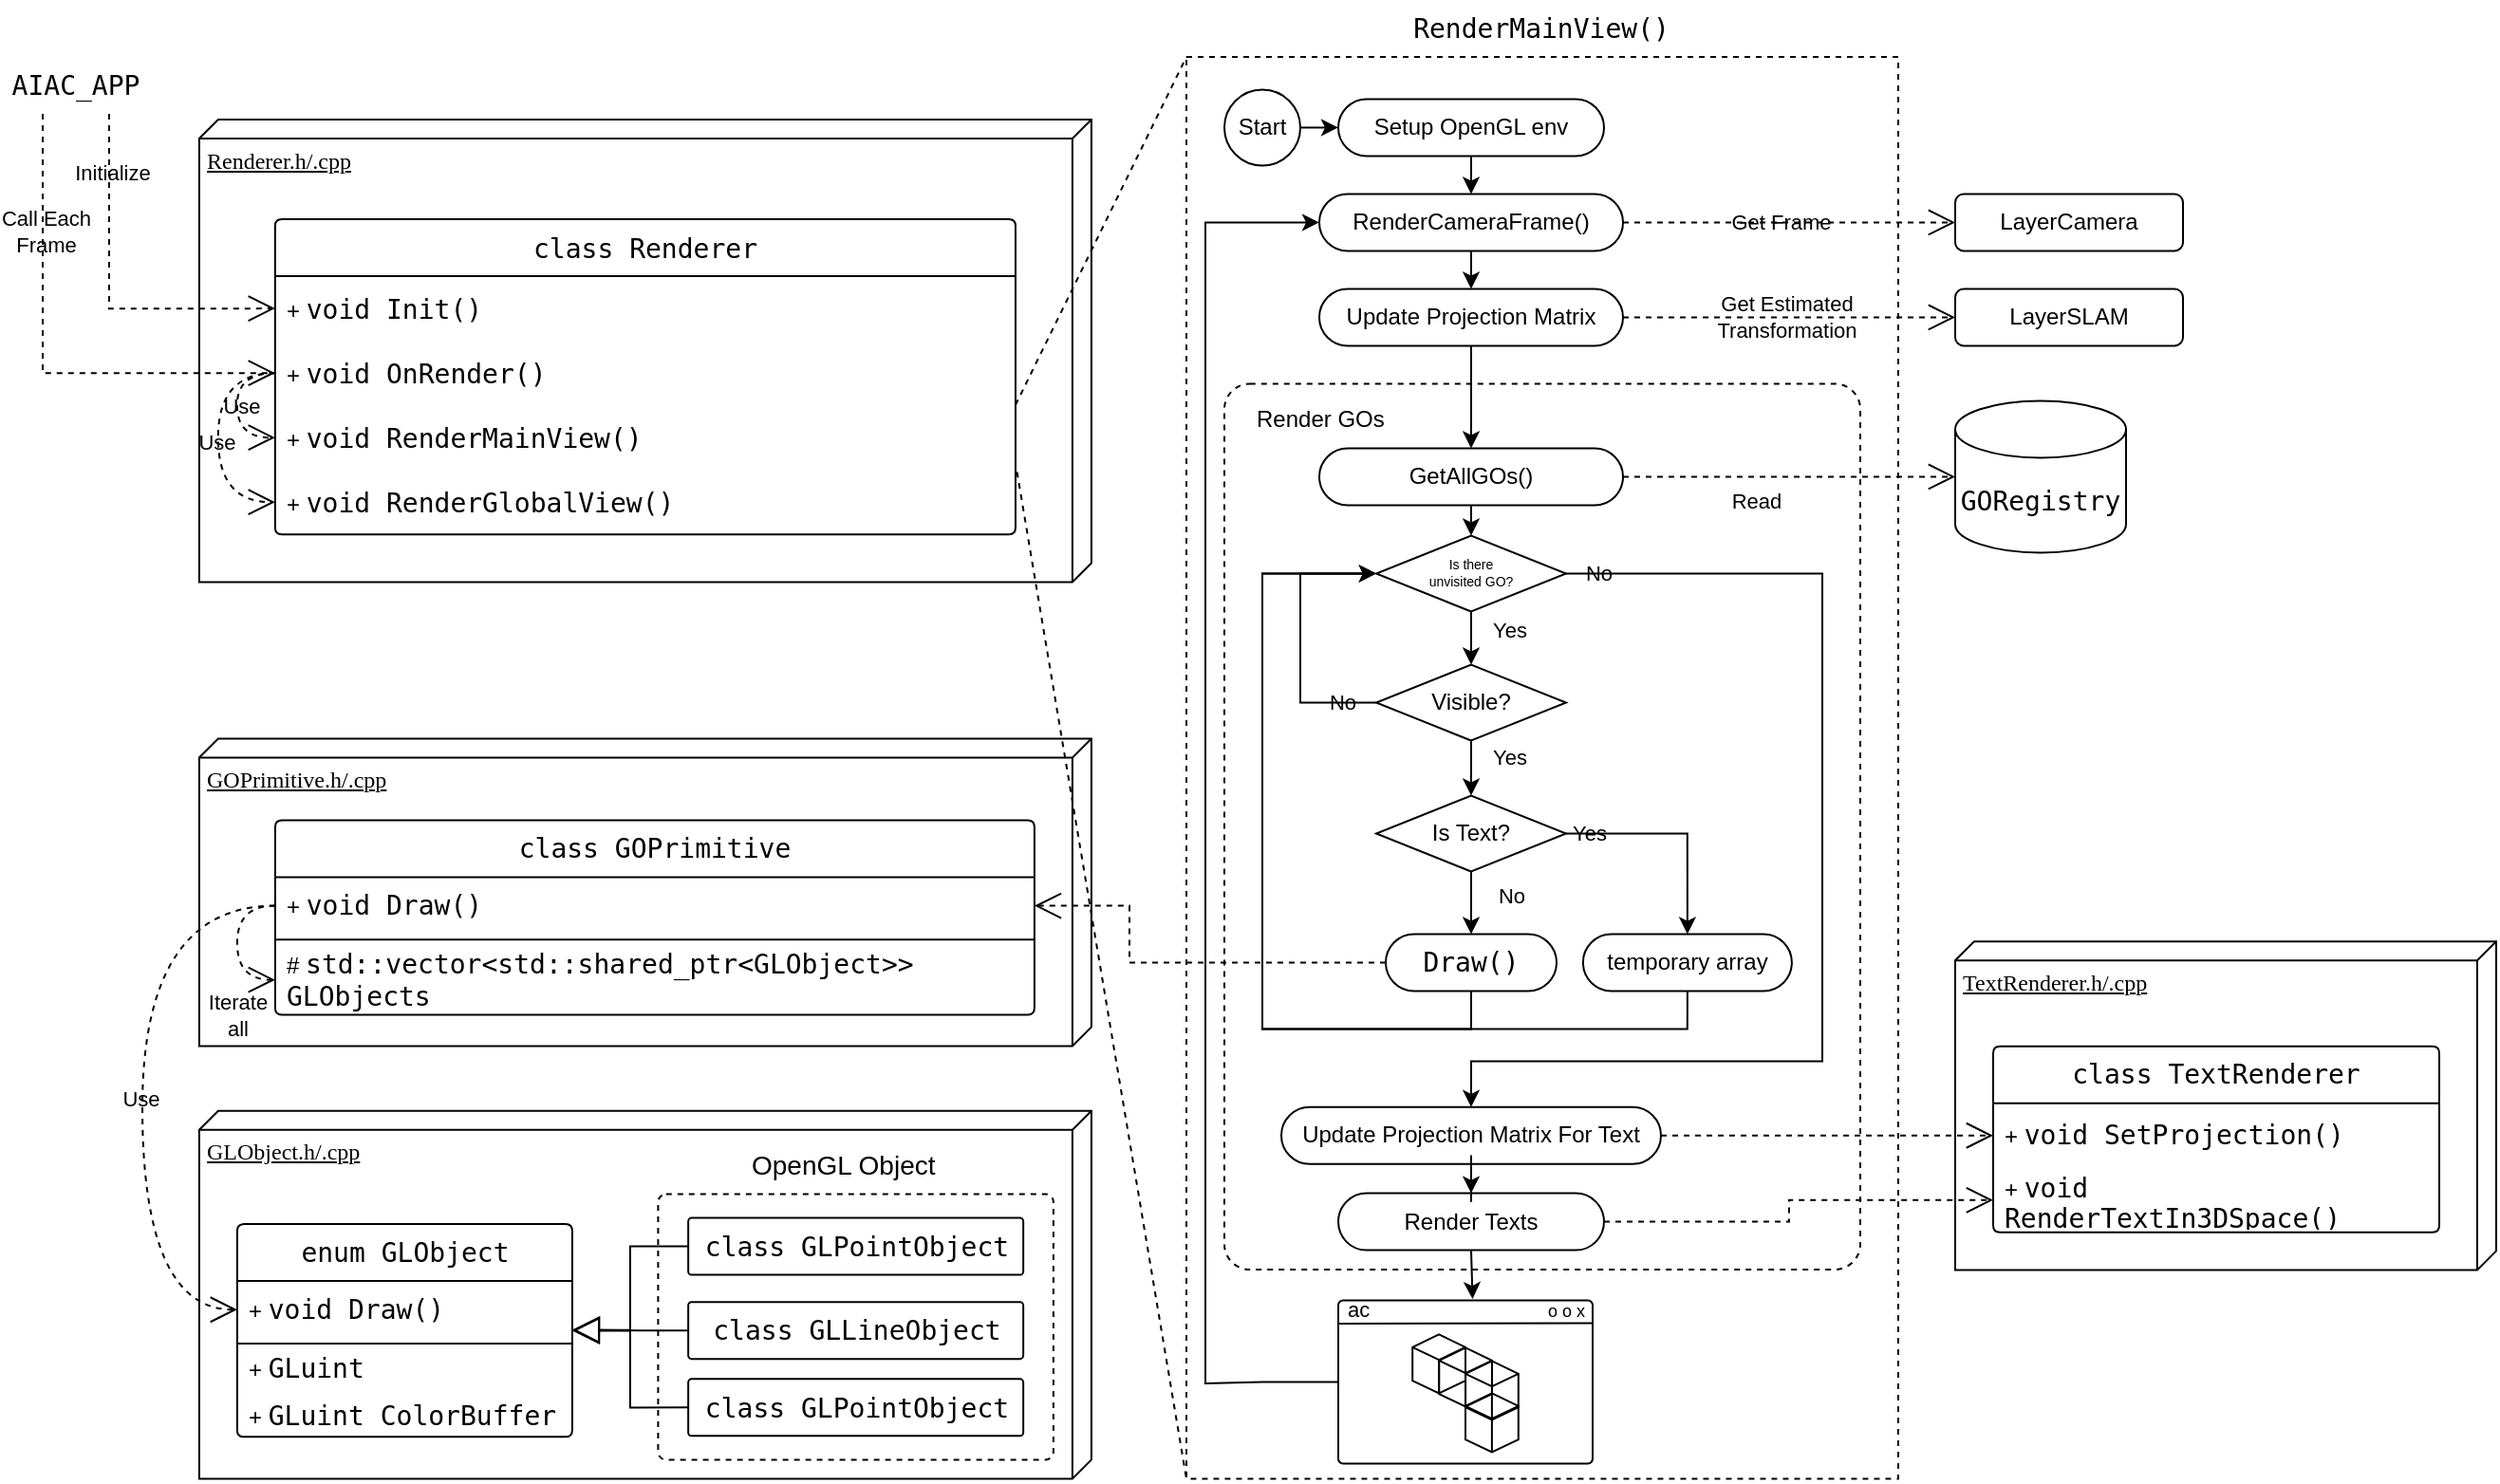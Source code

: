 <mxfile scale="2" border="0">
    <diagram name="第 1 页" id="snpj3ztaKo2k1ySWsPX_">
        <mxGraphModel dx="2196" dy="-54" grid="0" gridSize="10" guides="1" tooltips="1" connect="1" arrows="1" fold="1" page="1" pageScale="1" pageWidth="520" pageHeight="320" background="none" math="0" shadow="0">
            <root>
                <mxCell id="0"/>
                <mxCell id="1" parent="0"/>
                <mxCell id="o_5G32n-oqTmlAOBVCSS-108" value="TextRenderer.h/.cpp" style="verticalAlign=top;align=left;spacingTop=8;spacingLeft=2;spacingRight=12;shape=cube;size=10;direction=south;fontStyle=4;html=1;rounded=0;shadow=0;comic=0;labelBackgroundColor=none;strokeWidth=1;fontFamily=Verdana;fontSize=12;fillColor=none;fontColor=default;" parent="1" vertex="1">
                    <mxGeometry x="525" y="1797.11" width="285" height="173.12" as="geometry"/>
                </mxCell>
                <mxCell id="o_5G32n-oqTmlAOBVCSS-107" value="Renderer.h/.cpp" style="verticalAlign=top;align=left;spacingTop=8;spacingLeft=2;spacingRight=12;shape=cube;size=10;direction=south;fontStyle=4;html=1;rounded=0;shadow=0;comic=0;labelBackgroundColor=none;strokeWidth=1;fontFamily=Verdana;fontSize=12;fillColor=none;fontColor=default;" parent="1" vertex="1">
                    <mxGeometry x="-400.05" y="1364" width="470" height="243.77" as="geometry"/>
                </mxCell>
                <mxCell id="o_5G32n-oqTmlAOBVCSS-69" value="" style="rounded=0;whiteSpace=wrap;html=1;fillColor=none;dashed=1;" parent="1" vertex="1">
                    <mxGeometry x="120" y="1331" width="375" height="749.23" as="geometry"/>
                </mxCell>
                <mxCell id="o_5G32n-oqTmlAOBVCSS-18" value="" style="rounded=1;whiteSpace=wrap;html=1;arcSize=4;dashed=1;fillColor=none;" parent="1" vertex="1">
                    <mxGeometry x="140" y="1503.23" width="335" height="466.77" as="geometry"/>
                </mxCell>
                <mxCell id="o_5G32n-oqTmlAOBVCSS-4" value="LayerCamera" style="rounded=1;whiteSpace=wrap;html=1;fillColor=none;" parent="1" vertex="1">
                    <mxGeometry x="525" y="1403.23" width="120" height="30" as="geometry"/>
                </mxCell>
                <mxCell id="o_5G32n-oqTmlAOBVCSS-5" value="LayerSLAM" style="rounded=1;whiteSpace=wrap;html=1;fillColor=none;" parent="1" vertex="1">
                    <mxGeometry x="525" y="1453.23" width="120" height="30" as="geometry"/>
                </mxCell>
                <mxCell id="o_5G32n-oqTmlAOBVCSS-8" style="edgeStyle=orthogonalEdgeStyle;rounded=0;orthogonalLoop=1;jettySize=auto;html=1;exitX=1;exitY=0.5;exitDx=0;exitDy=0;endArrow=open;endFill=0;endSize=12;dashed=1;" parent="1" source="o_5G32n-oqTmlAOBVCSS-7" target="o_5G32n-oqTmlAOBVCSS-4" edge="1">
                    <mxGeometry relative="1" as="geometry"/>
                </mxCell>
                <mxCell id="o_5G32n-oqTmlAOBVCSS-48" value="Get Frame" style="edgeLabel;html=1;align=center;verticalAlign=middle;resizable=0;points=[];labelBackgroundColor=none;" parent="o_5G32n-oqTmlAOBVCSS-8" connectable="0" vertex="1">
                    <mxGeometry x="0.014" y="-1" relative="1" as="geometry">
                        <mxPoint x="-6" y="-1" as="offset"/>
                    </mxGeometry>
                </mxCell>
                <mxCell id="o_5G32n-oqTmlAOBVCSS-16" style="edgeStyle=orthogonalEdgeStyle;rounded=0;orthogonalLoop=1;jettySize=auto;html=1;exitX=0.5;exitY=1;exitDx=0;exitDy=0;entryX=0.5;entryY=0;entryDx=0;entryDy=0;" parent="1" source="o_5G32n-oqTmlAOBVCSS-7" target="o_5G32n-oqTmlAOBVCSS-14" edge="1">
                    <mxGeometry relative="1" as="geometry"/>
                </mxCell>
                <mxCell id="o_5G32n-oqTmlAOBVCSS-7" value="RenderCameraFrame()" style="rounded=1;whiteSpace=wrap;html=1;arcSize=50;fillColor=none;" parent="1" vertex="1">
                    <mxGeometry x="190" y="1403.23" width="160" height="30" as="geometry"/>
                </mxCell>
                <mxCell id="o_5G32n-oqTmlAOBVCSS-13" style="edgeStyle=orthogonalEdgeStyle;rounded=0;orthogonalLoop=1;jettySize=auto;html=1;exitX=0.5;exitY=1;exitDx=0;exitDy=0;entryX=0.5;entryY=0;entryDx=0;entryDy=0;" parent="1" source="o_5G32n-oqTmlAOBVCSS-9" target="o_5G32n-oqTmlAOBVCSS-7" edge="1">
                    <mxGeometry relative="1" as="geometry"/>
                </mxCell>
                <mxCell id="o_5G32n-oqTmlAOBVCSS-9" value="Setup OpenGL env" style="rounded=1;whiteSpace=wrap;html=1;arcSize=50;fillColor=none;" parent="1" vertex="1">
                    <mxGeometry x="200" y="1353.23" width="140" height="30" as="geometry"/>
                </mxCell>
                <mxCell id="o_5G32n-oqTmlAOBVCSS-15" style="edgeStyle=orthogonalEdgeStyle;rounded=0;orthogonalLoop=1;jettySize=auto;html=1;exitX=1;exitY=0.5;exitDx=0;exitDy=0;entryX=0;entryY=0.5;entryDx=0;entryDy=0;endArrow=open;endFill=0;endSize=12;dashed=1;" parent="1" source="o_5G32n-oqTmlAOBVCSS-14" target="o_5G32n-oqTmlAOBVCSS-5" edge="1">
                    <mxGeometry relative="1" as="geometry"/>
                </mxCell>
                <mxCell id="o_5G32n-oqTmlAOBVCSS-49" value="Get Estimated&lt;div&gt;Transformation&lt;/div&gt;" style="edgeLabel;html=1;align=center;verticalAlign=middle;resizable=0;points=[];labelBackgroundColor=none;" parent="o_5G32n-oqTmlAOBVCSS-15" connectable="0" vertex="1">
                    <mxGeometry x="0.129" y="-3" relative="1" as="geometry">
                        <mxPoint x="-13" y="-3" as="offset"/>
                    </mxGeometry>
                </mxCell>
                <mxCell id="o_5G32n-oqTmlAOBVCSS-29" style="edgeStyle=orthogonalEdgeStyle;rounded=0;orthogonalLoop=1;jettySize=auto;html=1;exitX=0.5;exitY=1;exitDx=0;exitDy=0;" parent="1" source="o_5G32n-oqTmlAOBVCSS-14" target="o_5G32n-oqTmlAOBVCSS-19" edge="1">
                    <mxGeometry relative="1" as="geometry"/>
                </mxCell>
                <mxCell id="o_5G32n-oqTmlAOBVCSS-14" value="Update Projection Matrix" style="rounded=1;whiteSpace=wrap;html=1;arcSize=50;fillColor=none;" parent="1" vertex="1">
                    <mxGeometry x="190" y="1453.23" width="160" height="30" as="geometry"/>
                </mxCell>
                <mxCell id="o_5G32n-oqTmlAOBVCSS-94" style="edgeStyle=orthogonalEdgeStyle;rounded=0;orthogonalLoop=1;jettySize=auto;html=1;exitX=0.5;exitY=1;exitDx=0;exitDy=0;entryX=0.5;entryY=0;entryDx=0;entryDy=0;" parent="1" source="o_5G32n-oqTmlAOBVCSS-19" target="o_5G32n-oqTmlAOBVCSS-85" edge="1">
                    <mxGeometry relative="1" as="geometry"/>
                </mxCell>
                <mxCell id="o_5G32n-oqTmlAOBVCSS-19" value="GetAllGOs()" style="rounded=1;whiteSpace=wrap;html=1;arcSize=50;fillColor=none;" parent="1" vertex="1">
                    <mxGeometry x="190" y="1537.23" width="160" height="30" as="geometry"/>
                </mxCell>
                <mxCell id="o_5G32n-oqTmlAOBVCSS-20" value="&lt;span style=&quot;font-family: &amp;quot;Droid Sans Mono&amp;quot;, monospace, monospace, &amp;quot;UbuntuMono Nerd Font&amp;quot;, Consolas, &amp;quot;Courier New&amp;quot;, monospace; font-size: 14px;&quot;&gt;GORegistry&lt;/span&gt;" style="shape=cylinder3;whiteSpace=wrap;html=1;boundedLbl=1;backgroundOutline=1;size=15;fillColor=none;" parent="1" vertex="1">
                    <mxGeometry x="525" y="1512.23" width="90" height="80" as="geometry"/>
                </mxCell>
                <mxCell id="o_5G32n-oqTmlAOBVCSS-21" style="edgeStyle=orthogonalEdgeStyle;rounded=0;orthogonalLoop=1;jettySize=auto;html=1;exitX=1;exitY=0.5;exitDx=0;exitDy=0;entryX=0;entryY=0.5;entryDx=0;entryDy=0;entryPerimeter=0;dashed=1;endArrow=open;endFill=0;endSize=12;" parent="1" source="o_5G32n-oqTmlAOBVCSS-19" target="o_5G32n-oqTmlAOBVCSS-20" edge="1">
                    <mxGeometry relative="1" as="geometry">
                        <mxPoint x="99.996" y="1552.23" as="targetPoint"/>
                    </mxGeometry>
                </mxCell>
                <mxCell id="o_5G32n-oqTmlAOBVCSS-47" value="Read" style="edgeLabel;html=1;align=center;verticalAlign=middle;resizable=0;points=[];labelBackgroundColor=none;" parent="o_5G32n-oqTmlAOBVCSS-21" connectable="0" vertex="1">
                    <mxGeometry x="0.298" y="-2" relative="1" as="geometry">
                        <mxPoint x="-44" y="11" as="offset"/>
                    </mxGeometry>
                </mxCell>
                <mxCell id="o_5G32n-oqTmlAOBVCSS-22" value="Render GOs" style="text;html=1;align=left;verticalAlign=middle;whiteSpace=wrap;rounded=0;" parent="1" vertex="1">
                    <mxGeometry x="155" y="1507.23" width="173.94" height="30" as="geometry"/>
                </mxCell>
                <mxCell id="o_5G32n-oqTmlAOBVCSS-26" style="edgeStyle=orthogonalEdgeStyle;rounded=0;orthogonalLoop=1;jettySize=auto;html=1;exitX=0;exitY=0.5;exitDx=0;exitDy=0;entryX=0;entryY=0.5;entryDx=0;entryDy=0;" parent="1" source="o_5G32n-oqTmlAOBVCSS-23" target="o_5G32n-oqTmlAOBVCSS-85" edge="1">
                    <mxGeometry relative="1" as="geometry">
                        <mxPoint x="350" y="1598.23" as="targetPoint"/>
                        <Array as="points">
                            <mxPoint x="180" y="1671.23"/>
                            <mxPoint x="180" y="1603.23"/>
                        </Array>
                    </mxGeometry>
                </mxCell>
                <mxCell id="o_5G32n-oqTmlAOBVCSS-27" value="No" style="edgeLabel;html=1;align=center;verticalAlign=middle;resizable=0;points=[];labelBackgroundColor=none;" parent="o_5G32n-oqTmlAOBVCSS-26" connectable="0" vertex="1">
                    <mxGeometry x="-0.716" y="2" relative="1" as="geometry">
                        <mxPoint x="3" y="-2" as="offset"/>
                    </mxGeometry>
                </mxCell>
                <mxCell id="o_5G32n-oqTmlAOBVCSS-31" style="edgeStyle=orthogonalEdgeStyle;rounded=0;orthogonalLoop=1;jettySize=auto;html=1;exitX=0.5;exitY=1;exitDx=0;exitDy=0;entryX=0.5;entryY=0;entryDx=0;entryDy=0;" parent="1" source="o_5G32n-oqTmlAOBVCSS-23" target="o_5G32n-oqTmlAOBVCSS-30" edge="1">
                    <mxGeometry relative="1" as="geometry"/>
                </mxCell>
                <mxCell id="o_5G32n-oqTmlAOBVCSS-32" value="Yes" style="edgeLabel;html=1;align=center;verticalAlign=middle;resizable=0;points=[];labelBackgroundColor=none;" parent="o_5G32n-oqTmlAOBVCSS-31" connectable="0" vertex="1">
                    <mxGeometry x="-0.383" relative="1" as="geometry">
                        <mxPoint x="20" as="offset"/>
                    </mxGeometry>
                </mxCell>
                <mxCell id="o_5G32n-oqTmlAOBVCSS-23" value="Visible?" style="rhombus;whiteSpace=wrap;html=1;flipV=1;flipH=1;fillColor=none;" parent="1" vertex="1">
                    <mxGeometry x="220" y="1651.23" width="100" height="40" as="geometry"/>
                </mxCell>
                <mxCell id="o_5G32n-oqTmlAOBVCSS-25" style="edgeStyle=orthogonalEdgeStyle;rounded=0;orthogonalLoop=1;jettySize=auto;html=1;exitX=0.5;exitY=1;exitDx=0;exitDy=0;" parent="1" source="o_5G32n-oqTmlAOBVCSS-85" target="o_5G32n-oqTmlAOBVCSS-23" edge="1">
                    <mxGeometry relative="1" as="geometry"/>
                </mxCell>
                <mxCell id="o_5G32n-oqTmlAOBVCSS-91" value="Yes" style="edgeLabel;html=1;align=center;verticalAlign=middle;resizable=0;points=[];labelBackgroundColor=none;" parent="o_5G32n-oqTmlAOBVCSS-25" connectable="0" vertex="1">
                    <mxGeometry x="0.383" y="-1" relative="1" as="geometry">
                        <mxPoint x="21" y="-2" as="offset"/>
                    </mxGeometry>
                </mxCell>
                <mxCell id="o_5G32n-oqTmlAOBVCSS-40" style="edgeStyle=orthogonalEdgeStyle;rounded=0;orthogonalLoop=1;jettySize=auto;html=1;exitX=0.5;exitY=1;exitDx=0;exitDy=0;entryX=0.5;entryY=0;entryDx=0;entryDy=0;" parent="1" source="o_5G32n-oqTmlAOBVCSS-30" target="o_5G32n-oqTmlAOBVCSS-39" edge="1">
                    <mxGeometry relative="1" as="geometry"/>
                </mxCell>
                <mxCell id="o_5G32n-oqTmlAOBVCSS-46" value="No" style="edgeLabel;html=1;align=center;verticalAlign=middle;resizable=0;points=[];labelBackgroundColor=none;" parent="o_5G32n-oqTmlAOBVCSS-40" connectable="0" vertex="1">
                    <mxGeometry x="-0.256" y="1" relative="1" as="geometry">
                        <mxPoint x="20" as="offset"/>
                    </mxGeometry>
                </mxCell>
                <mxCell id="o_5G32n-oqTmlAOBVCSS-43" style="edgeStyle=orthogonalEdgeStyle;rounded=0;orthogonalLoop=1;jettySize=auto;html=1;exitX=1;exitY=0.5;exitDx=0;exitDy=0;entryX=0.5;entryY=0;entryDx=0;entryDy=0;" parent="1" source="o_5G32n-oqTmlAOBVCSS-30" target="o_5G32n-oqTmlAOBVCSS-38" edge="1">
                    <mxGeometry relative="1" as="geometry"/>
                </mxCell>
                <mxCell id="o_5G32n-oqTmlAOBVCSS-45" value="Yes" style="edgeLabel;html=1;align=center;verticalAlign=middle;resizable=0;points=[];labelBackgroundColor=none;" parent="o_5G32n-oqTmlAOBVCSS-43" connectable="0" vertex="1">
                    <mxGeometry x="-0.367" y="2" relative="1" as="geometry">
                        <mxPoint x="-25" y="2" as="offset"/>
                    </mxGeometry>
                </mxCell>
                <mxCell id="o_5G32n-oqTmlAOBVCSS-30" value="Is Text?" style="rhombus;whiteSpace=wrap;html=1;flipV=1;flipH=1;fillColor=none;" parent="1" vertex="1">
                    <mxGeometry x="220" y="1720.23" width="100" height="40" as="geometry"/>
                </mxCell>
                <mxCell id="o_5G32n-oqTmlAOBVCSS-42" style="edgeStyle=orthogonalEdgeStyle;rounded=0;orthogonalLoop=1;jettySize=auto;html=1;exitX=0.5;exitY=1;exitDx=0;exitDy=0;entryX=0;entryY=0.5;entryDx=0;entryDy=0;" parent="1" source="o_5G32n-oqTmlAOBVCSS-38" target="o_5G32n-oqTmlAOBVCSS-85" edge="1">
                    <mxGeometry relative="1" as="geometry">
                        <mxPoint x="350" y="1590.73" as="targetPoint"/>
                        <Array as="points">
                            <mxPoint x="384" y="1843.23"/>
                            <mxPoint x="160" y="1843.23"/>
                            <mxPoint x="160" y="1603.23"/>
                        </Array>
                    </mxGeometry>
                </mxCell>
                <mxCell id="o_5G32n-oqTmlAOBVCSS-38" value="temporary array" style="rounded=1;whiteSpace=wrap;html=1;arcSize=50;fillColor=none;" parent="1" vertex="1">
                    <mxGeometry x="328.94" y="1793.23" width="110" height="30" as="geometry"/>
                </mxCell>
                <mxCell id="o_5G32n-oqTmlAOBVCSS-41" style="edgeStyle=orthogonalEdgeStyle;rounded=0;orthogonalLoop=1;jettySize=auto;html=1;exitX=0.5;exitY=1;exitDx=0;exitDy=0;entryX=0;entryY=0.5;entryDx=0;entryDy=0;" parent="1" source="o_5G32n-oqTmlAOBVCSS-39" target="o_5G32n-oqTmlAOBVCSS-85" edge="1">
                    <mxGeometry relative="1" as="geometry">
                        <mxPoint x="350" y="1590.73" as="targetPoint"/>
                        <Array as="points">
                            <mxPoint x="270" y="1843.23"/>
                            <mxPoint x="160" y="1843.23"/>
                            <mxPoint x="160" y="1603.23"/>
                        </Array>
                    </mxGeometry>
                </mxCell>
                <mxCell id="bLNUvRQRzBAcGo8U7qjH-90" style="edgeStyle=orthogonalEdgeStyle;rounded=0;orthogonalLoop=1;jettySize=auto;html=1;exitX=0;exitY=0.5;exitDx=0;exitDy=0;entryX=1;entryY=0.5;entryDx=0;entryDy=0;dashed=1;endArrow=open;endFill=0;endSize=12;" parent="1" source="o_5G32n-oqTmlAOBVCSS-39" target="bLNUvRQRzBAcGo8U7qjH-51" edge="1">
                    <mxGeometry relative="1" as="geometry">
                        <Array as="points">
                            <mxPoint x="90" y="1808"/>
                            <mxPoint x="90" y="1778"/>
                        </Array>
                    </mxGeometry>
                </mxCell>
                <mxCell id="o_5G32n-oqTmlAOBVCSS-39" value="&lt;span style=&quot;font-family: &amp;quot;Droid Sans Mono&amp;quot;, monospace, monospace, &amp;quot;UbuntuMono Nerd Font&amp;quot;, Consolas, &amp;quot;Courier New&amp;quot;, monospace; font-size: 14px;&quot;&gt;Draw()&lt;/span&gt;" style="rounded=1;whiteSpace=wrap;html=1;arcSize=50;flipV=1;flipH=1;fillColor=none;" parent="1" vertex="1">
                    <mxGeometry x="225" y="1793.23" width="90" height="30" as="geometry"/>
                </mxCell>
                <mxCell id="o_5G32n-oqTmlAOBVCSS-50" value="&lt;span style=&quot;font-family: &amp;quot;Droid Sans Mono&amp;quot;, &amp;quot;monospace&amp;quot;, monospace, &amp;quot;UbuntuMono Nerd Font&amp;quot;, Consolas, &amp;quot;Courier New&amp;quot;, monospace; font-size: 14px;&quot;&gt;class&amp;nbsp;&lt;/span&gt;&lt;font face=&quot;Droid Sans Mono, monospace, monospace, UbuntuMono Nerd Font, Consolas, Courier New, monospace&quot;&gt;&lt;span style=&quot;font-size: 14px;&quot;&gt;Renderer&lt;/span&gt;&lt;/font&gt;" style="swimlane;fontStyle=0;childLayout=stackLayout;horizontal=1;startSize=30;horizontalStack=0;resizeParent=1;resizeParentMax=0;resizeLast=0;collapsible=1;marginBottom=0;whiteSpace=wrap;html=1;fontColor=default;rounded=1;arcSize=4;swimlaneLine=1;fillColor=none;" parent="1" vertex="1">
                    <mxGeometry x="-360.08" y="1416.55" width="390.06" height="166.082" as="geometry">
                        <mxRectangle x="878" y="661" width="54" height="30" as="alternateBounds"/>
                    </mxGeometry>
                </mxCell>
                <mxCell id="o_5G32n-oqTmlAOBVCSS-51" value="&lt;div style=&quot;&quot;&gt;&lt;span style=&quot;background-color: initial;&quot;&gt;+&amp;nbsp;&lt;/span&gt;&lt;span style=&quot;background-color: initial;&quot;&gt;&lt;font face=&quot;Droid Sans Mono, monospace, monospace, UbuntuMono Nerd Font, Consolas, Courier New, monospace&quot;&gt;&lt;span style=&quot;font-size: 14px;&quot;&gt;void Init()&lt;/span&gt;&lt;/font&gt;&lt;/span&gt;&lt;/div&gt;" style="text;strokeColor=none;fillColor=none;align=left;verticalAlign=middle;spacingLeft=4;spacingRight=4;overflow=hidden;points=[[0,0.5],[1,0.5]];portConstraint=eastwest;rotatable=0;whiteSpace=wrap;html=1;fontColor=default;" parent="o_5G32n-oqTmlAOBVCSS-50" vertex="1">
                    <mxGeometry y="30" width="390.06" height="34.021" as="geometry"/>
                </mxCell>
                <mxCell id="bLNUvRQRzBAcGo8U7qjH-2" style="edgeStyle=orthogonalEdgeStyle;rounded=0;orthogonalLoop=1;jettySize=auto;html=1;exitX=0;exitY=0.5;exitDx=0;exitDy=0;entryX=0;entryY=0.5;entryDx=0;entryDy=0;curved=1;dashed=1;endArrow=open;endFill=0;endSize=12;" parent="o_5G32n-oqTmlAOBVCSS-50" source="bLNUvRQRzBAcGo8U7qjH-1" target="o_5G32n-oqTmlAOBVCSS-52" edge="1">
                    <mxGeometry relative="1" as="geometry">
                        <Array as="points">
                            <mxPoint x="-20" y="81"/>
                            <mxPoint x="-20" y="115"/>
                        </Array>
                    </mxGeometry>
                </mxCell>
                <mxCell id="bLNUvRQRzBAcGo8U7qjH-6" value="Use" style="edgeLabel;html=1;align=center;verticalAlign=middle;resizable=0;points=[];labelBackgroundColor=none;" parent="bLNUvRQRzBAcGo8U7qjH-2" connectable="0" vertex="1">
                    <mxGeometry x="-0.005" y="2" relative="1" as="geometry">
                        <mxPoint as="offset"/>
                    </mxGeometry>
                </mxCell>
                <mxCell id="bLNUvRQRzBAcGo8U7qjH-4" style="edgeStyle=orthogonalEdgeStyle;rounded=0;orthogonalLoop=1;jettySize=auto;html=1;exitX=0;exitY=0.5;exitDx=0;exitDy=0;entryX=0;entryY=0.5;entryDx=0;entryDy=0;curved=1;dashed=1;endArrow=open;endFill=0;endSize=12;" parent="o_5G32n-oqTmlAOBVCSS-50" source="bLNUvRQRzBAcGo8U7qjH-1" target="9At_oX4Ld0F6sZnhP62n-2" edge="1">
                    <mxGeometry relative="1" as="geometry">
                        <Array as="points">
                            <mxPoint x="-30" y="81"/>
                            <mxPoint x="-30" y="149"/>
                        </Array>
                    </mxGeometry>
                </mxCell>
                <mxCell id="bLNUvRQRzBAcGo8U7qjH-5" value="Use" style="edgeLabel;html=1;align=center;verticalAlign=middle;resizable=0;points=[];labelBackgroundColor=none;" parent="bLNUvRQRzBAcGo8U7qjH-4" connectable="0" vertex="1">
                    <mxGeometry x="0.028" y="-1" relative="1" as="geometry">
                        <mxPoint as="offset"/>
                    </mxGeometry>
                </mxCell>
                <mxCell id="bLNUvRQRzBAcGo8U7qjH-1" value="&lt;span style=&quot;text-align: center; background-color: initial;&quot;&gt;+&amp;nbsp;&lt;/span&gt;&lt;span style=&quot;text-align: center; background-color: initial;&quot;&gt;&lt;font face=&quot;Droid Sans Mono, monospace, monospace, UbuntuMono Nerd Font, Consolas, Courier New, monospace&quot;&gt;&lt;span style=&quot;font-size: 14px;&quot;&gt;void OnRender()&lt;/span&gt;&lt;/font&gt;&lt;/span&gt;" style="text;strokeColor=none;fillColor=none;align=left;verticalAlign=middle;spacingLeft=4;spacingRight=4;overflow=hidden;points=[[0,0.5],[1,0.5]];portConstraint=eastwest;rotatable=0;whiteSpace=wrap;html=1;fontColor=default;" parent="o_5G32n-oqTmlAOBVCSS-50" vertex="1">
                    <mxGeometry y="64.021" width="390.06" height="34.021" as="geometry"/>
                </mxCell>
                <mxCell id="o_5G32n-oqTmlAOBVCSS-52" value="&lt;span style=&quot;text-align: center; background-color: initial;&quot;&gt;+&amp;nbsp;&lt;/span&gt;&lt;span style=&quot;text-align: center; background-color: initial;&quot;&gt;&lt;font face=&quot;Droid Sans Mono, monospace, monospace, UbuntuMono Nerd Font, Consolas, Courier New, monospace&quot;&gt;&lt;span style=&quot;font-size: 14px;&quot;&gt;void RenderMainView()&lt;/span&gt;&lt;/font&gt;&lt;/span&gt;" style="text;strokeColor=none;fillColor=none;align=left;verticalAlign=middle;spacingLeft=4;spacingRight=4;overflow=hidden;points=[[0,0.5],[1,0.5]];portConstraint=eastwest;rotatable=0;whiteSpace=wrap;html=1;fontColor=default;" parent="o_5G32n-oqTmlAOBVCSS-50" vertex="1">
                    <mxGeometry y="98.041" width="390.06" height="34.021" as="geometry"/>
                </mxCell>
                <mxCell id="9At_oX4Ld0F6sZnhP62n-2" value="&lt;span style=&quot;text-align: center; background-color: initial;&quot;&gt;+&amp;nbsp;&lt;/span&gt;&lt;span style=&quot;text-align: center; background-color: initial;&quot;&gt;&lt;font face=&quot;Droid Sans Mono, monospace, monospace, UbuntuMono Nerd Font, Consolas, Courier New, monospace&quot;&gt;&lt;span style=&quot;font-size: 14px;&quot;&gt;void RenderGlobalView()&lt;/span&gt;&lt;/font&gt;&lt;/span&gt;" style="text;strokeColor=none;fillColor=none;align=left;verticalAlign=middle;spacingLeft=4;spacingRight=4;overflow=hidden;points=[[0,0.5],[1,0.5]];portConstraint=eastwest;rotatable=0;whiteSpace=wrap;html=1;fontColor=default;" parent="o_5G32n-oqTmlAOBVCSS-50" vertex="1">
                    <mxGeometry y="132.062" width="390.06" height="34.021" as="geometry"/>
                </mxCell>
                <mxCell id="o_5G32n-oqTmlAOBVCSS-57" value="&lt;span style=&quot;font-family: &amp;quot;Droid Sans Mono&amp;quot;, &amp;quot;monospace&amp;quot;, monospace, &amp;quot;UbuntuMono Nerd Font&amp;quot;, Consolas, &amp;quot;Courier New&amp;quot;, monospace; font-size: 14px;&quot;&gt;class Text&lt;/span&gt;&lt;font face=&quot;Droid Sans Mono, monospace, monospace, UbuntuMono Nerd Font, Consolas, Courier New, monospace&quot;&gt;&lt;span style=&quot;font-size: 14px;&quot;&gt;Renderer&lt;/span&gt;&lt;/font&gt;" style="swimlane;fontStyle=0;childLayout=stackLayout;horizontal=1;startSize=30;horizontalStack=0;resizeParent=1;resizeParentMax=0;resizeLast=0;collapsible=1;marginBottom=0;whiteSpace=wrap;html=1;fontColor=default;rounded=1;arcSize=4;swimlaneLine=1;fillColor=none;" parent="1" vertex="1">
                    <mxGeometry x="545" y="1852.37" width="235" height="98.041" as="geometry">
                        <mxRectangle x="878" y="661" width="54" height="30" as="alternateBounds"/>
                    </mxGeometry>
                </mxCell>
                <mxCell id="bLNUvRQRzBAcGo8U7qjH-94" value="&lt;span style=&quot;text-align: center; background-color: initial;&quot;&gt;+&amp;nbsp;&lt;/span&gt;&lt;span style=&quot;text-align: center; background-color: initial;&quot;&gt;&lt;font face=&quot;Droid Sans Mono, monospace, monospace, UbuntuMono Nerd Font, Consolas, Courier New, monospace&quot;&gt;&lt;span style=&quot;font-size: 14px;&quot;&gt;void&amp;nbsp;&lt;/span&gt;&lt;/font&gt;&lt;/span&gt;&lt;font face=&quot;Droid Sans Mono, monospace, monospace, UbuntuMono Nerd Font, Consolas, Courier New, monospace&quot;&gt;&lt;span style=&quot;font-size: 14px;&quot;&gt;SetProjection()&lt;/span&gt;&lt;/font&gt;" style="text;strokeColor=none;fillColor=none;align=left;verticalAlign=middle;spacingLeft=4;spacingRight=4;overflow=hidden;points=[[0,0.5],[1,0.5]];portConstraint=eastwest;rotatable=0;whiteSpace=wrap;html=1;fontColor=default;" parent="o_5G32n-oqTmlAOBVCSS-57" vertex="1">
                    <mxGeometry y="30" width="235" height="34.021" as="geometry"/>
                </mxCell>
                <mxCell id="o_5G32n-oqTmlAOBVCSS-59" value="&lt;span style=&quot;text-align: center; background-color: initial;&quot;&gt;+&amp;nbsp;&lt;/span&gt;&lt;span style=&quot;text-align: center; background-color: initial;&quot;&gt;&lt;font face=&quot;Droid Sans Mono, monospace, monospace, UbuntuMono Nerd Font, Consolas, Courier New, monospace&quot;&gt;&lt;span style=&quot;font-size: 14px;&quot;&gt;void &lt;/span&gt;&lt;/font&gt;&lt;/span&gt;&lt;font face=&quot;Droid Sans Mono, monospace, monospace, UbuntuMono Nerd Font, Consolas, Courier New, monospace&quot;&gt;&lt;span style=&quot;font-size: 14px;&quot;&gt;RenderTextIn3DSpace()&lt;/span&gt;&lt;/font&gt;" style="text;strokeColor=none;fillColor=none;align=left;verticalAlign=middle;spacingLeft=4;spacingRight=4;overflow=hidden;points=[[0,0.5],[1,0.5]];portConstraint=eastwest;rotatable=0;whiteSpace=wrap;html=1;fontColor=default;" parent="o_5G32n-oqTmlAOBVCSS-57" vertex="1">
                    <mxGeometry y="64.021" width="235" height="34.021" as="geometry"/>
                </mxCell>
                <mxCell id="o_5G32n-oqTmlAOBVCSS-74" value="&lt;span style=&quot;font-family: &amp;quot;Droid Sans Mono&amp;quot;, monospace, monospace, &amp;quot;UbuntuMono Nerd Font&amp;quot;, Consolas, &amp;quot;Courier New&amp;quot;, monospace; font-size: 14px;&quot;&gt;RenderMainView()&lt;/span&gt;" style="text;html=1;align=center;verticalAlign=middle;whiteSpace=wrap;rounded=0;" parent="1" vertex="1">
                    <mxGeometry x="234.47" y="1301" width="146.06" height="30" as="geometry"/>
                </mxCell>
                <mxCell id="o_5G32n-oqTmlAOBVCSS-76" value="" style="endArrow=none;dashed=1;html=1;rounded=0;entryX=0;entryY=0;entryDx=0;entryDy=0;exitX=1;exitY=-0.006;exitDx=0;exitDy=0;exitPerimeter=0;" parent="1" source="o_5G32n-oqTmlAOBVCSS-52" target="o_5G32n-oqTmlAOBVCSS-69" edge="1">
                    <mxGeometry width="50" height="50" relative="1" as="geometry">
                        <mxPoint x="170" y="1374" as="sourcePoint"/>
                        <mxPoint x="120" y="1094" as="targetPoint"/>
                    </mxGeometry>
                </mxCell>
                <mxCell id="o_5G32n-oqTmlAOBVCSS-78" value="" style="endArrow=none;dashed=1;html=1;rounded=0;entryX=0;entryY=1;entryDx=0;entryDy=0;exitX=1.002;exitY=1.031;exitDx=0;exitDy=0;exitPerimeter=0;" parent="1" source="o_5G32n-oqTmlAOBVCSS-52" target="o_5G32n-oqTmlAOBVCSS-69" edge="1">
                    <mxGeometry width="50" height="50" relative="1" as="geometry">
                        <mxPoint x="50" y="1228" as="sourcePoint"/>
                        <mxPoint x="130" y="1104" as="targetPoint"/>
                    </mxGeometry>
                </mxCell>
                <mxCell id="o_5G32n-oqTmlAOBVCSS-82" style="edgeStyle=orthogonalEdgeStyle;rounded=0;orthogonalLoop=1;jettySize=auto;html=1;exitX=0.75;exitY=1;exitDx=0;exitDy=0;entryX=0;entryY=0.5;entryDx=0;entryDy=0;dashed=1;endArrow=open;endFill=0;endSize=12;" parent="1" source="o_5G32n-oqTmlAOBVCSS-80" target="o_5G32n-oqTmlAOBVCSS-51" edge="1">
                    <mxGeometry relative="1" as="geometry"/>
                </mxCell>
                <mxCell id="o_5G32n-oqTmlAOBVCSS-100" value="Initialize" style="edgeLabel;html=1;align=center;verticalAlign=middle;resizable=0;points=[];labelBackgroundColor=none;" parent="o_5G32n-oqTmlAOBVCSS-82" connectable="0" vertex="1">
                    <mxGeometry x="-0.601" y="1" relative="1" as="geometry">
                        <mxPoint y="-7" as="offset"/>
                    </mxGeometry>
                </mxCell>
                <mxCell id="o_5G32n-oqTmlAOBVCSS-84" style="edgeStyle=orthogonalEdgeStyle;rounded=0;orthogonalLoop=1;jettySize=auto;html=1;exitX=0.25;exitY=1;exitDx=0;exitDy=0;entryX=0;entryY=0.5;entryDx=0;entryDy=0;dashed=1;endArrow=open;endFill=0;endSize=12;" parent="1" source="o_5G32n-oqTmlAOBVCSS-80" target="bLNUvRQRzBAcGo8U7qjH-1" edge="1">
                    <mxGeometry relative="1" as="geometry"/>
                </mxCell>
                <mxCell id="o_5G32n-oqTmlAOBVCSS-101" value="Call Each&lt;div&gt;Frame&lt;/div&gt;" style="edgeLabel;html=1;align=center;verticalAlign=middle;resizable=0;points=[];labelBackgroundColor=none;" parent="o_5G32n-oqTmlAOBVCSS-84" connectable="0" vertex="1">
                    <mxGeometry x="-0.611" y="1" relative="1" as="geometry">
                        <mxPoint y="11" as="offset"/>
                    </mxGeometry>
                </mxCell>
                <mxCell id="o_5G32n-oqTmlAOBVCSS-80" value="&lt;span style=&quot;color: rgb(0, 0, 0); font-family: &amp;quot;Droid Sans Mono&amp;quot;, monospace, monospace, &amp;quot;UbuntuMono Nerd Font&amp;quot;, Consolas, &amp;quot;Courier New&amp;quot;, monospace; font-size: 14px; font-style: normal; font-variant-ligatures: normal; font-variant-caps: normal; font-weight: 400; letter-spacing: normal; orphans: 2; text-indent: 0px; text-transform: none; widows: 2; word-spacing: 0px; -webkit-text-stroke-width: 0px; white-space: normal; text-decoration-thickness: initial; text-decoration-style: initial; text-decoration-color: initial; float: none; display: inline !important;&quot;&gt;AIAC_APP&lt;/span&gt;" style="text;whiteSpace=wrap;html=1;align=center;labelBackgroundColor=none;" parent="1" vertex="1">
                    <mxGeometry x="-500" y="1331" width="70" height="30" as="geometry"/>
                </mxCell>
                <mxCell id="o_5G32n-oqTmlAOBVCSS-110" style="edgeStyle=orthogonalEdgeStyle;rounded=0;orthogonalLoop=1;jettySize=auto;html=1;exitX=1;exitY=0.5;exitDx=0;exitDy=0;entryX=0.5;entryY=0;entryDx=0;entryDy=0;" parent="1" source="o_5G32n-oqTmlAOBVCSS-85" target="o_5G32n-oqTmlAOBVCSS-109" edge="1">
                    <mxGeometry relative="1" as="geometry">
                        <Array as="points">
                            <mxPoint x="455" y="1603.23"/>
                            <mxPoint x="455" y="1860.23"/>
                            <mxPoint x="270" y="1860.23"/>
                        </Array>
                        <mxPoint x="270" y="1876.23" as="targetPoint"/>
                    </mxGeometry>
                </mxCell>
                <mxCell id="o_5G32n-oqTmlAOBVCSS-115" value="No" style="edgeLabel;html=1;align=center;verticalAlign=middle;resizable=0;points=[];labelBackgroundColor=none;" parent="o_5G32n-oqTmlAOBVCSS-110" connectable="0" vertex="1">
                    <mxGeometry x="-0.838" y="-2" relative="1" as="geometry">
                        <mxPoint x="-32" y="-2" as="offset"/>
                    </mxGeometry>
                </mxCell>
                <mxCell id="o_5G32n-oqTmlAOBVCSS-85" value="Is there&lt;div&gt;unvisited GO?&lt;/div&gt;" style="rhombus;whiteSpace=wrap;html=1;flipV=1;flipH=1;fontSize=7;fillColor=none;" parent="1" vertex="1">
                    <mxGeometry x="220" y="1583.23" width="100" height="40" as="geometry"/>
                </mxCell>
                <mxCell id="o_5G32n-oqTmlAOBVCSS-113" style="edgeStyle=orthogonalEdgeStyle;rounded=0;orthogonalLoop=1;jettySize=auto;html=1;exitX=0.5;exitY=1;exitDx=0;exitDy=0;" parent="1" source="o_5G32n-oqTmlAOBVCSS-109" target="o_5G32n-oqTmlAOBVCSS-111" edge="1">
                    <mxGeometry relative="1" as="geometry"/>
                </mxCell>
                <mxCell id="bLNUvRQRzBAcGo8U7qjH-95" style="edgeStyle=orthogonalEdgeStyle;rounded=0;orthogonalLoop=1;jettySize=auto;html=1;exitX=1;exitY=0.5;exitDx=0;exitDy=0;dashed=1;endArrow=open;endFill=0;endSize=12;" parent="1" source="o_5G32n-oqTmlAOBVCSS-109" target="bLNUvRQRzBAcGo8U7qjH-94" edge="1">
                    <mxGeometry relative="1" as="geometry"/>
                </mxCell>
                <mxCell id="o_5G32n-oqTmlAOBVCSS-109" value="Update Projection Matrix For Text" style="rounded=1;whiteSpace=wrap;html=1;arcSize=50;fillColor=none;" parent="1" vertex="1">
                    <mxGeometry x="170" y="1884.38" width="200" height="30" as="geometry"/>
                </mxCell>
                <mxCell id="o_5G32n-oqTmlAOBVCSS-114" style="edgeStyle=orthogonalEdgeStyle;rounded=0;orthogonalLoop=1;jettySize=auto;html=1;exitX=0.5;exitY=1;exitDx=0;exitDy=0;entryX=0.528;entryY=-0.008;entryDx=0;entryDy=0;entryPerimeter=0;" parent="1" source="o_5G32n-oqTmlAOBVCSS-111" target="3" edge="1">
                    <mxGeometry relative="1" as="geometry">
                        <mxPoint x="270" y="2002.81" as="targetPoint"/>
                    </mxGeometry>
                </mxCell>
                <mxCell id="bLNUvRQRzBAcGo8U7qjH-96" style="edgeStyle=orthogonalEdgeStyle;rounded=0;orthogonalLoop=1;jettySize=auto;html=1;exitX=1;exitY=0.5;exitDx=0;exitDy=0;dashed=1;endArrow=open;endFill=0;endSize=12;" parent="1" source="o_5G32n-oqTmlAOBVCSS-111" target="o_5G32n-oqTmlAOBVCSS-59" edge="1">
                    <mxGeometry relative="1" as="geometry"/>
                </mxCell>
                <mxCell id="o_5G32n-oqTmlAOBVCSS-111" value="Render Texts" style="rounded=1;whiteSpace=wrap;html=1;arcSize=50;flipV=1;flipH=1;fillColor=none;" parent="1" vertex="1">
                    <mxGeometry x="200" y="1929.81" width="140" height="30" as="geometry"/>
                </mxCell>
                <mxCell id="bLNUvRQRzBAcGo8U7qjH-7" value="GOPrimitive.h/.cpp" style="verticalAlign=top;align=left;spacingTop=8;spacingLeft=2;spacingRight=12;shape=cube;size=10;direction=south;fontStyle=4;html=1;rounded=0;shadow=0;comic=0;labelBackgroundColor=none;strokeWidth=1;fontFamily=Verdana;fontSize=12;fillColor=none;fontColor=default;" parent="1" vertex="1">
                    <mxGeometry x="-400.05" y="1690.23" width="470" height="161.96" as="geometry"/>
                </mxCell>
                <mxCell id="bLNUvRQRzBAcGo8U7qjH-37" value="GLObject.h/.cpp" style="verticalAlign=top;align=left;spacingTop=8;spacingLeft=2;spacingRight=12;shape=cube;size=10;direction=south;fontStyle=4;html=1;rounded=0;shadow=0;comic=0;labelBackgroundColor=none;strokeWidth=1;fontFamily=Verdana;fontSize=12;fillColor=none;fontColor=default;" parent="1" vertex="1">
                    <mxGeometry x="-400.05" y="1886.39" width="470" height="193.84" as="geometry"/>
                </mxCell>
                <mxCell id="bLNUvRQRzBAcGo8U7qjH-38" value="" style="rounded=1;whiteSpace=wrap;html=1;dashed=1;strokeWidth=1;perimeterSpacing=5;arcSize=3;fillColor=none;" parent="1" vertex="1">
                    <mxGeometry x="-158.3" y="1930.23" width="208.25" height="140" as="geometry"/>
                </mxCell>
                <mxCell id="bLNUvRQRzBAcGo8U7qjH-43" style="edgeStyle=orthogonalEdgeStyle;rounded=0;orthogonalLoop=1;jettySize=auto;html=1;exitX=0;exitY=0.5;exitDx=0;exitDy=0;entryX=1;entryY=0.5;entryDx=0;entryDy=0;endArrow=block;endFill=0;endSize=12;" parent="1" source="bLNUvRQRzBAcGo8U7qjH-44" edge="1">
                    <mxGeometry relative="1" as="geometry">
                        <Array as="points">
                            <mxPoint x="-173.05" y="1957.23"/>
                            <mxPoint x="-173.05" y="2002.23"/>
                        </Array>
                        <mxPoint x="-203.55" y="2001.828" as="targetPoint"/>
                    </mxGeometry>
                </mxCell>
                <mxCell id="bLNUvRQRzBAcGo8U7qjH-44" value="&lt;span style=&quot;font-family: &amp;quot;Droid Sans Mono&amp;quot;, &amp;quot;monospace&amp;quot;, monospace, &amp;quot;UbuntuMono Nerd Font&amp;quot;, Consolas, &amp;quot;Courier New&amp;quot;, monospace; font-size: 14px;&quot;&gt;class&amp;nbsp;&lt;/span&gt;&lt;span style=&quot;font-family: &amp;quot;Droid Sans Mono&amp;quot;, monospace, monospace, &amp;quot;UbuntuMono Nerd Font&amp;quot;, Consolas, &amp;quot;Courier New&amp;quot;, monospace; font-size: 14px;&quot;&gt;GLPointObject&lt;/span&gt;" style="rounded=1;whiteSpace=wrap;html=1;arcSize=6;fillColor=none;" parent="1" vertex="1">
                    <mxGeometry x="-142.43" y="1942.81" width="176.5" height="30" as="geometry"/>
                </mxCell>
                <mxCell id="bLNUvRQRzBAcGo8U7qjH-45" style="edgeStyle=orthogonalEdgeStyle;rounded=0;orthogonalLoop=1;jettySize=auto;html=1;exitX=0;exitY=0.5;exitDx=0;exitDy=0;endArrow=block;endFill=0;endSize=12;" parent="1" source="bLNUvRQRzBAcGo8U7qjH-46" edge="1">
                    <mxGeometry relative="1" as="geometry">
                        <mxPoint x="-203.55" y="2001.781" as="targetPoint"/>
                    </mxGeometry>
                </mxCell>
                <mxCell id="bLNUvRQRzBAcGo8U7qjH-46" value="&lt;span style=&quot;font-family: &amp;quot;Droid Sans Mono&amp;quot;, &amp;quot;monospace&amp;quot;, monospace, &amp;quot;UbuntuMono Nerd Font&amp;quot;, Consolas, &amp;quot;Courier New&amp;quot;, monospace; font-size: 14px;&quot;&gt;class&amp;nbsp;&lt;/span&gt;&lt;span style=&quot;font-family: &amp;quot;Droid Sans Mono&amp;quot;, monospace, monospace, &amp;quot;UbuntuMono Nerd Font&amp;quot;, Consolas, &amp;quot;Courier New&amp;quot;, monospace; font-size: 14px;&quot;&gt;GLLineObject&lt;/span&gt;" style="rounded=1;whiteSpace=wrap;html=1;arcSize=6;fillColor=none;" parent="1" vertex="1">
                    <mxGeometry x="-142.43" y="1987.11" width="176.5" height="30" as="geometry"/>
                </mxCell>
                <mxCell id="bLNUvRQRzBAcGo8U7qjH-47" style="edgeStyle=orthogonalEdgeStyle;rounded=0;orthogonalLoop=1;jettySize=auto;html=1;exitX=0;exitY=0.5;exitDx=0;exitDy=0;endArrow=block;endFill=0;endSize=12;" parent="1" source="bLNUvRQRzBAcGo8U7qjH-48" edge="1">
                    <mxGeometry relative="1" as="geometry">
                        <Array as="points">
                            <mxPoint x="-173.05" y="2042.23"/>
                            <mxPoint x="-173.05" y="2002.23"/>
                        </Array>
                        <mxPoint x="-203.55" y="2002.216" as="targetPoint"/>
                    </mxGeometry>
                </mxCell>
                <mxCell id="bLNUvRQRzBAcGo8U7qjH-48" value="&lt;span style=&quot;font-family: &amp;quot;Droid Sans Mono&amp;quot;, &amp;quot;monospace&amp;quot;, monospace, &amp;quot;UbuntuMono Nerd Font&amp;quot;, Consolas, &amp;quot;Courier New&amp;quot;, monospace; font-size: 14px;&quot;&gt;class&amp;nbsp;&lt;/span&gt;&lt;span style=&quot;font-family: &amp;quot;Droid Sans Mono&amp;quot;, monospace, monospace, &amp;quot;UbuntuMono Nerd Font&amp;quot;, Consolas, &amp;quot;Courier New&amp;quot;, monospace; font-size: 14px;&quot;&gt;GLPointObject&lt;/span&gt;" style="rounded=1;whiteSpace=wrap;html=1;arcSize=6;fillColor=none;" parent="1" vertex="1">
                    <mxGeometry x="-142.43" y="2027.65" width="176.5" height="30" as="geometry"/>
                </mxCell>
                <mxCell id="bLNUvRQRzBAcGo8U7qjH-49" value="&lt;span style=&quot;color: rgb(0, 0, 0); font-family: Helvetica; font-size: 14px; font-style: normal; font-variant-ligatures: normal; font-variant-caps: normal; font-weight: 400; letter-spacing: normal; orphans: 2; text-align: center; text-indent: 0px; text-transform: none; widows: 2; word-spacing: 0px; -webkit-text-stroke-width: 0px; white-space: normal; text-decoration-thickness: initial; text-decoration-style: initial; text-decoration-color: initial; float: none; display: inline !important;&quot;&gt;OpenGL Object&lt;/span&gt;" style="text;whiteSpace=wrap;html=1;labelBackgroundColor=none;" parent="1" vertex="1">
                    <mxGeometry x="-110.67" y="1900.23" width="113" height="30" as="geometry"/>
                </mxCell>
                <mxCell id="bLNUvRQRzBAcGo8U7qjH-50" value="&lt;span style=&quot;font-family: &amp;quot;Droid Sans Mono&amp;quot;, &amp;quot;monospace&amp;quot;, monospace, &amp;quot;UbuntuMono Nerd Font&amp;quot;, Consolas, &amp;quot;Courier New&amp;quot;, monospace; font-size: 14px;&quot;&gt;class&amp;nbsp;&lt;/span&gt;&lt;font face=&quot;Droid Sans Mono, monospace, monospace, UbuntuMono Nerd Font, Consolas, Courier New, monospace&quot;&gt;&lt;span style=&quot;font-size: 14px;&quot;&gt;GOPrimitive&lt;/span&gt;&lt;/font&gt;" style="swimlane;fontStyle=0;childLayout=stackLayout;horizontal=1;startSize=30;horizontalStack=0;resizeParent=1;resizeParentMax=0;resizeLast=0;collapsible=1;marginBottom=0;whiteSpace=wrap;html=1;fontColor=default;rounded=1;arcSize=4;swimlaneLine=1;fillColor=none;" parent="1" vertex="1">
                    <mxGeometry x="-360.05" y="1733.19" width="400" height="102.536" as="geometry">
                        <mxRectangle x="878" y="661" width="54" height="30" as="alternateBounds"/>
                    </mxGeometry>
                </mxCell>
                <mxCell id="bLNUvRQRzBAcGo8U7qjH-82" style="edgeStyle=orthogonalEdgeStyle;rounded=0;orthogonalLoop=1;jettySize=auto;html=1;exitX=0;exitY=0.5;exitDx=0;exitDy=0;entryX=0;entryY=0.5;entryDx=0;entryDy=0;curved=1;dashed=1;endArrow=open;endFill=0;endSize=12;" parent="bLNUvRQRzBAcGo8U7qjH-50" source="bLNUvRQRzBAcGo8U7qjH-51" target="bLNUvRQRzBAcGo8U7qjH-54" edge="1">
                    <mxGeometry relative="1" as="geometry">
                        <Array as="points">
                            <mxPoint x="-20" y="45"/>
                            <mxPoint x="-20" y="84"/>
                        </Array>
                    </mxGeometry>
                </mxCell>
                <mxCell id="bLNUvRQRzBAcGo8U7qjH-84" value="Iterate&lt;div&gt;all&lt;/div&gt;" style="edgeLabel;html=1;align=center;verticalAlign=middle;resizable=0;points=[];labelBackgroundColor=none;" parent="bLNUvRQRzBAcGo8U7qjH-82" connectable="0" vertex="1">
                    <mxGeometry x="-0.055" y="-3" relative="1" as="geometry">
                        <mxPoint x="3" y="40" as="offset"/>
                    </mxGeometry>
                </mxCell>
                <mxCell id="bLNUvRQRzBAcGo8U7qjH-51" value="&lt;div style=&quot;text-align: center;&quot;&gt;&lt;span style=&quot;background-color: initial;&quot;&gt;+&amp;nbsp;&lt;/span&gt;&lt;span style=&quot;background-color: initial;&quot;&gt;&lt;font face=&quot;Droid Sans Mono, monospace, monospace, UbuntuMono Nerd Font, Consolas, Courier New, monospace&quot;&gt;&lt;span style=&quot;font-size: 14px;&quot;&gt;void Draw()&lt;/span&gt;&lt;/font&gt;&lt;/span&gt;&lt;/div&gt;" style="text;strokeColor=none;fillColor=none;align=left;verticalAlign=middle;spacingLeft=4;spacingRight=4;overflow=hidden;points=[[0,0.5],[1,0.5]];portConstraint=eastwest;rotatable=0;whiteSpace=wrap;html=1;fontColor=default;" parent="bLNUvRQRzBAcGo8U7qjH-50" vertex="1">
                    <mxGeometry y="30" width="400" height="30.155" as="geometry"/>
                </mxCell>
                <mxCell id="bLNUvRQRzBAcGo8U7qjH-70" value="" style="line;strokeWidth=1;fillColor=none;align=left;verticalAlign=middle;spacingTop=-1;spacingLeft=3;spacingRight=3;rotatable=0;labelPosition=right;points=[];portConstraint=eastwest;strokeColor=inherit;" parent="bLNUvRQRzBAcGo8U7qjH-50" vertex="1">
                    <mxGeometry y="60.155" width="400" height="5.571" as="geometry"/>
                </mxCell>
                <mxCell id="bLNUvRQRzBAcGo8U7qjH-54" value="&lt;span style=&quot;background-color: initial; text-align: center;&quot;&gt;#&amp;nbsp;&lt;font face=&quot;Droid Sans Mono, monospace, monospace, UbuntuMono Nerd Font, Consolas, Courier New, monospace&quot;&gt;&lt;span style=&quot;font-size: 14px;&quot;&gt;std::vector&amp;lt;std::shared_ptr&amp;lt;GLObject&amp;gt;&amp;gt; GLObjects&lt;/span&gt;&lt;/font&gt;&lt;/span&gt;" style="text;strokeColor=none;fillColor=none;align=left;verticalAlign=middle;spacingLeft=4;spacingRight=4;overflow=hidden;points=[[0,0.5],[1,0.5]];portConstraint=eastwest;rotatable=0;whiteSpace=wrap;html=1;fontColor=default;" parent="bLNUvRQRzBAcGo8U7qjH-50" vertex="1">
                    <mxGeometry y="65.726" width="400" height="36.81" as="geometry"/>
                </mxCell>
                <mxCell id="bLNUvRQRzBAcGo8U7qjH-55" value="&lt;span style=&quot;font-family: &amp;quot;Droid Sans Mono&amp;quot;, &amp;quot;monospace&amp;quot;, monospace, &amp;quot;UbuntuMono Nerd Font&amp;quot;, Consolas, &amp;quot;Courier New&amp;quot;, monospace; font-size: 14px;&quot;&gt;enum&amp;nbsp;&lt;/span&gt;&lt;font face=&quot;Droid Sans Mono, monospace, monospace, UbuntuMono Nerd Font, Consolas, Courier New, monospace&quot;&gt;&lt;span style=&quot;font-size: 14px;&quot;&gt;GLObject&lt;/span&gt;&lt;/font&gt;" style="swimlane;fontStyle=0;childLayout=stackLayout;horizontal=1;startSize=30;horizontalStack=0;resizeParent=1;resizeParentMax=0;resizeLast=0;collapsible=1;marginBottom=0;whiteSpace=wrap;html=1;fontColor=default;rounded=1;arcSize=4;swimlaneLine=1;fillColor=none;" parent="1" vertex="1">
                    <mxGeometry x="-380.05" y="1946.05" width="176.5" height="112.118" as="geometry">
                        <mxRectangle x="878" y="661" width="54" height="30" as="alternateBounds"/>
                    </mxGeometry>
                </mxCell>
                <mxCell id="bLNUvRQRzBAcGo8U7qjH-69" value="&lt;div style=&quot;text-align: center;&quot;&gt;&lt;span style=&quot;background-color: initial;&quot;&gt;+&amp;nbsp;&lt;/span&gt;&lt;span style=&quot;background-color: initial;&quot;&gt;&lt;font face=&quot;Droid Sans Mono, monospace, monospace, UbuntuMono Nerd Font, Consolas, Courier New, monospace&quot;&gt;&lt;span style=&quot;font-size: 14px;&quot;&gt;void Draw()&lt;/span&gt;&lt;/font&gt;&lt;/span&gt;&lt;/div&gt;" style="text;strokeColor=none;fillColor=none;align=left;verticalAlign=middle;spacingLeft=4;spacingRight=4;overflow=hidden;points=[[0,0.5],[1,0.5]];portConstraint=eastwest;rotatable=0;whiteSpace=wrap;html=1;fontColor=default;" parent="bLNUvRQRzBAcGo8U7qjH-55" vertex="1">
                    <mxGeometry y="30" width="176.5" height="30.155" as="geometry"/>
                </mxCell>
                <mxCell id="bLNUvRQRzBAcGo8U7qjH-53" value="" style="line;strokeWidth=1;fillColor=none;align=left;verticalAlign=middle;spacingTop=-1;spacingLeft=3;spacingRight=3;rotatable=0;labelPosition=right;points=[];portConstraint=eastwest;strokeColor=inherit;" parent="bLNUvRQRzBAcGo8U7qjH-55" vertex="1">
                    <mxGeometry y="60.155" width="176.5" height="5.571" as="geometry"/>
                </mxCell>
                <mxCell id="bLNUvRQRzBAcGo8U7qjH-56" value="&lt;span style=&quot;background-color: initial; text-align: center;&quot;&gt;+&amp;nbsp;&lt;font face=&quot;Droid Sans Mono, monospace, monospace, UbuntuMono Nerd Font, Consolas, Courier New, monospace&quot;&gt;&lt;span style=&quot;font-size: 14px;&quot;&gt;GLuint VertexBuffer&lt;/span&gt;&lt;/font&gt;&lt;/span&gt;" style="text;strokeColor=none;fillColor=none;align=left;verticalAlign=middle;spacingLeft=4;spacingRight=4;overflow=hidden;points=[[0,0.5],[1,0.5]];portConstraint=eastwest;rotatable=0;whiteSpace=wrap;html=1;fontColor=default;" parent="bLNUvRQRzBAcGo8U7qjH-55" vertex="1">
                    <mxGeometry y="65.726" width="176.5" height="23.196" as="geometry"/>
                </mxCell>
                <mxCell id="bLNUvRQRzBAcGo8U7qjH-57" value="&lt;span style=&quot;background-color: initial; text-align: center;&quot;&gt;+&amp;nbsp;&lt;font face=&quot;Droid Sans Mono, monospace, monospace, UbuntuMono Nerd Font, Consolas, Courier New, monospace&quot;&gt;&lt;span style=&quot;font-size: 14px;&quot;&gt;GLuint ColorBuffer&lt;/span&gt;&lt;/font&gt;&lt;/span&gt;" style="text;strokeColor=none;fillColor=none;align=left;verticalAlign=middle;spacingLeft=4;spacingRight=4;overflow=hidden;points=[[0,0.5],[1,0.5]];portConstraint=eastwest;rotatable=0;whiteSpace=wrap;html=1;fontColor=default;" parent="bLNUvRQRzBAcGo8U7qjH-55" vertex="1">
                    <mxGeometry y="88.922" width="176.5" height="23.196" as="geometry"/>
                </mxCell>
                <mxCell id="bLNUvRQRzBAcGo8U7qjH-76" style="edgeStyle=orthogonalEdgeStyle;rounded=0;orthogonalLoop=1;jettySize=auto;html=1;exitX=0;exitY=0.5;exitDx=0;exitDy=0;entryX=0;entryY=0.5;entryDx=0;entryDy=0;curved=1;dashed=1;endArrow=open;endFill=0;endSize=12;" parent="1" source="bLNUvRQRzBAcGo8U7qjH-51" target="bLNUvRQRzBAcGo8U7qjH-69" edge="1">
                    <mxGeometry relative="1" as="geometry">
                        <mxPoint x="-450.05" y="1843.44" as="sourcePoint"/>
                        <mxPoint x="-450.05" y="1911.44" as="targetPoint"/>
                        <Array as="points">
                            <mxPoint x="-430" y="1778.23"/>
                            <mxPoint x="-430" y="1991.23"/>
                        </Array>
                    </mxGeometry>
                </mxCell>
                <mxCell id="bLNUvRQRzBAcGo8U7qjH-77" value="Use" style="edgeLabel;html=1;align=center;verticalAlign=middle;resizable=0;points=[];labelBackgroundColor=none;" parent="bLNUvRQRzBAcGo8U7qjH-76" connectable="0" vertex="1">
                    <mxGeometry x="0.028" y="-1" relative="1" as="geometry">
                        <mxPoint as="offset"/>
                    </mxGeometry>
                </mxCell>
                <mxCell id="bLNUvRQRzBAcGo8U7qjH-102" style="edgeStyle=orthogonalEdgeStyle;rounded=0;orthogonalLoop=1;jettySize=auto;html=1;exitX=1;exitY=0.5;exitDx=0;exitDy=0;entryX=0;entryY=0.5;entryDx=0;entryDy=0;" parent="1" source="bLNUvRQRzBAcGo8U7qjH-100" target="o_5G32n-oqTmlAOBVCSS-9" edge="1">
                    <mxGeometry relative="1" as="geometry"/>
                </mxCell>
                <mxCell id="bLNUvRQRzBAcGo8U7qjH-100" value="Start" style="ellipse;whiteSpace=wrap;html=1;fillColor=none;" parent="1" vertex="1">
                    <mxGeometry x="140" y="1348.23" width="40" height="40" as="geometry"/>
                </mxCell>
                <mxCell id="2" value="" style="group;fontColor=default;" parent="1" vertex="1" connectable="0">
                    <mxGeometry x="200" y="1984.23" width="140.6" height="88" as="geometry"/>
                </mxCell>
                <mxCell id="3" value="" style="rounded=1;whiteSpace=wrap;html=1;arcSize=3;fillColor=none;container=0;fontColor=default;" parent="2" vertex="1">
                    <mxGeometry y="2" width="134" height="86" as="geometry"/>
                </mxCell>
                <mxCell id="4" value="&lt;span style=&quot;font-weight: normal;&quot;&gt;&lt;font style=&quot;font-size: 9px;&quot;&gt;&amp;nbsp;o o x&lt;/font&gt;&lt;/span&gt;" style="text;html=1;strokeColor=none;fillColor=none;align=left;verticalAlign=middle;whiteSpace=wrap;rounded=0;fontSize=10;container=0;fontStyle=1;fontColor=default;" parent="2" vertex="1">
                    <mxGeometry x="106" y="1" width="34.6" height="12" as="geometry"/>
                </mxCell>
                <mxCell id="5" value="&lt;font style=&quot;font-size: 11px;&quot;&gt;ac&lt;/font&gt;" style="text;html=1;strokeColor=none;fillColor=none;align=left;verticalAlign=middle;whiteSpace=wrap;rounded=0;fontSize=12;container=0;fontColor=default;" parent="2" vertex="1">
                    <mxGeometry x="3" width="60" height="13" as="geometry"/>
                </mxCell>
                <mxCell id="6" value="" style="group;fontColor=default;" parent="2" vertex="1" connectable="0">
                    <mxGeometry x="39.1" y="20" width="55.8" height="62" as="geometry"/>
                </mxCell>
                <mxCell id="7" value="" style="html=1;whiteSpace=wrap;shape=isoCube2;backgroundOutline=1;isoAngle=15;fontSize=11;container=0;fontColor=default;fillColor=none;" parent="6" vertex="1">
                    <mxGeometry width="27.9" height="31" as="geometry"/>
                </mxCell>
                <mxCell id="8" value="" style="html=1;whiteSpace=wrap;shape=isoCube2;backgroundOutline=1;isoAngle=15;fontSize=11;container=0;fontColor=default;fillColor=none;" parent="6" vertex="1">
                    <mxGeometry x="27.9" y="31" width="27.9" height="31" as="geometry"/>
                </mxCell>
                <mxCell id="9" value="" style="html=1;whiteSpace=wrap;shape=isoCube2;backgroundOutline=1;isoAngle=15;fontSize=11;container=0;fontColor=default;fillColor=none;" parent="6" vertex="1">
                    <mxGeometry x="14" y="7" width="27.9" height="31" as="geometry"/>
                </mxCell>
                <mxCell id="10" value="" style="html=1;whiteSpace=wrap;shape=isoCube2;backgroundOutline=1;isoAngle=15;fontSize=11;container=0;fontColor=default;fillColor=none;" parent="6" vertex="1">
                    <mxGeometry x="27.9" y="14" width="27.9" height="31" as="geometry"/>
                </mxCell>
                <mxCell id="11" value="" style="endArrow=none;html=1;fontSize=14;fontColor=default;curved=1;entryX=0.002;entryY=0.131;entryDx=0;entryDy=0;entryPerimeter=0;" parent="2" edge="1">
                    <mxGeometry width="50" height="50" relative="1" as="geometry">
                        <mxPoint x="134" y="14" as="sourcePoint"/>
                        <mxPoint x="0.268" y="14.266" as="targetPoint"/>
                    </mxGeometry>
                </mxCell>
                <mxCell id="12" style="edgeStyle=orthogonalEdgeStyle;rounded=0;orthogonalLoop=1;jettySize=auto;html=1;exitX=0;exitY=0.5;exitDx=0;exitDy=0;entryX=0;entryY=0.5;entryDx=0;entryDy=0;" parent="1" source="3" target="o_5G32n-oqTmlAOBVCSS-7" edge="1">
                    <mxGeometry relative="1" as="geometry">
                        <Array as="points">
                            <mxPoint x="160" y="2029"/>
                            <mxPoint x="130" y="2030"/>
                            <mxPoint x="130" y="1418"/>
                        </Array>
                        <mxPoint x="200.04" y="2151.21" as="targetPoint"/>
                        <mxPoint x="250.04" y="1870.06" as="sourcePoint"/>
                    </mxGeometry>
                </mxCell>
            </root>
        </mxGraphModel>
    </diagram>
</mxfile>